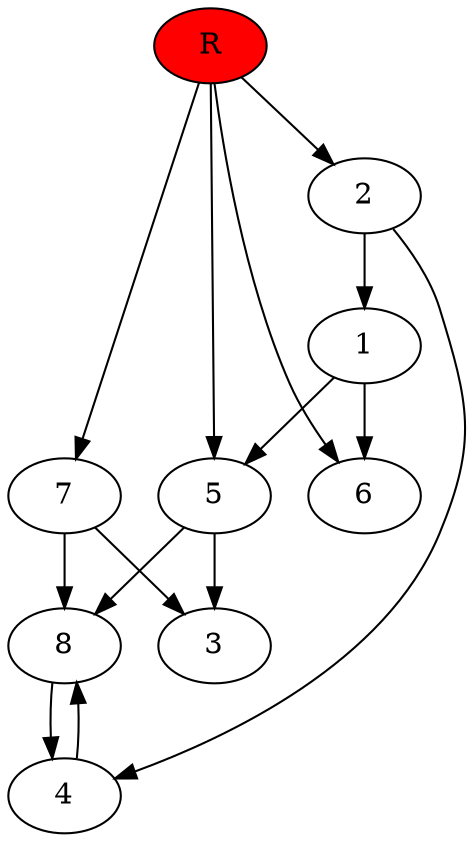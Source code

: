 digraph prb3534 {
	1
	2
	3
	4
	5
	6
	7
	8
	R [fillcolor="#ff0000" style=filled]
	1 -> 5
	1 -> 6
	2 -> 1
	2 -> 4
	4 -> 8
	5 -> 3
	5 -> 8
	7 -> 3
	7 -> 8
	8 -> 4
	R -> 2
	R -> 5
	R -> 6
	R -> 7
}

